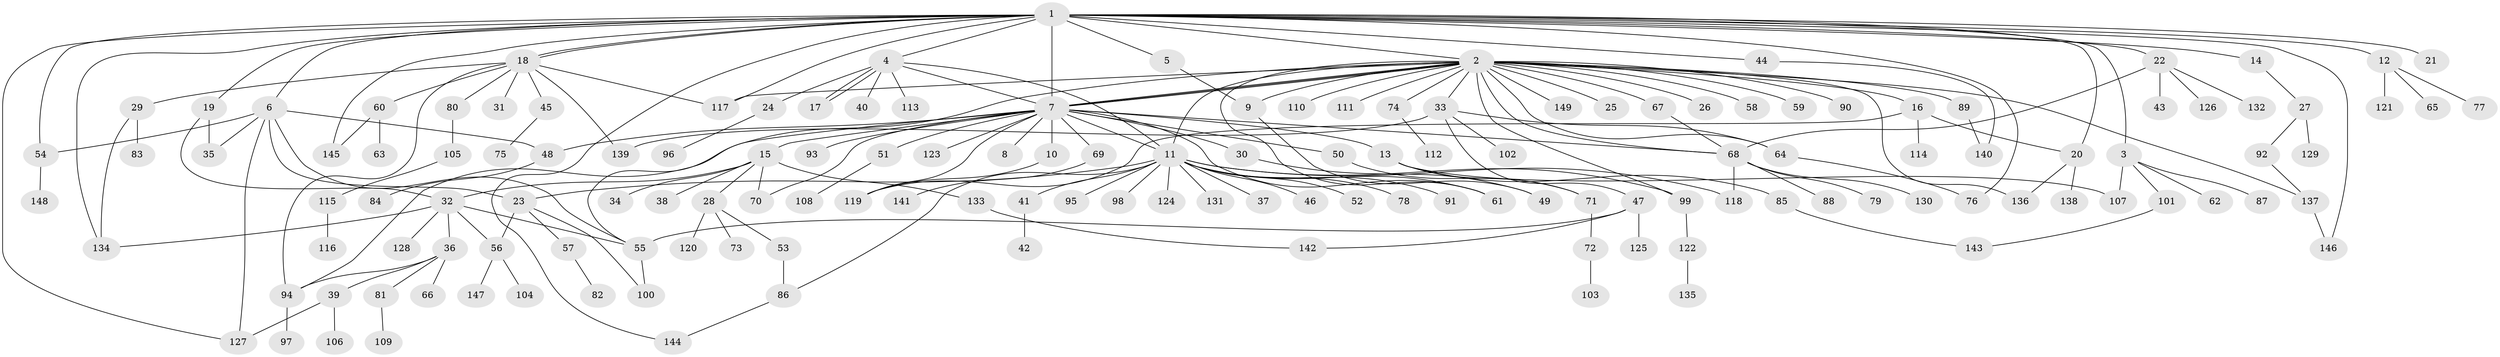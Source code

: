 // coarse degree distribution, {14: 0.011235955056179775, 1: 0.5955056179775281, 34: 0.011235955056179775, 2: 0.21348314606741572, 13: 0.011235955056179775, 5: 0.02247191011235955, 6: 0.0449438202247191, 4: 0.0449438202247191, 9: 0.02247191011235955, 3: 0.02247191011235955}
// Generated by graph-tools (version 1.1) at 2025/50/03/04/25 21:50:01]
// undirected, 149 vertices, 201 edges
graph export_dot {
graph [start="1"]
  node [color=gray90,style=filled];
  1;
  2;
  3;
  4;
  5;
  6;
  7;
  8;
  9;
  10;
  11;
  12;
  13;
  14;
  15;
  16;
  17;
  18;
  19;
  20;
  21;
  22;
  23;
  24;
  25;
  26;
  27;
  28;
  29;
  30;
  31;
  32;
  33;
  34;
  35;
  36;
  37;
  38;
  39;
  40;
  41;
  42;
  43;
  44;
  45;
  46;
  47;
  48;
  49;
  50;
  51;
  52;
  53;
  54;
  55;
  56;
  57;
  58;
  59;
  60;
  61;
  62;
  63;
  64;
  65;
  66;
  67;
  68;
  69;
  70;
  71;
  72;
  73;
  74;
  75;
  76;
  77;
  78;
  79;
  80;
  81;
  82;
  83;
  84;
  85;
  86;
  87;
  88;
  89;
  90;
  91;
  92;
  93;
  94;
  95;
  96;
  97;
  98;
  99;
  100;
  101;
  102;
  103;
  104;
  105;
  106;
  107;
  108;
  109;
  110;
  111;
  112;
  113;
  114;
  115;
  116;
  117;
  118;
  119;
  120;
  121;
  122;
  123;
  124;
  125;
  126;
  127;
  128;
  129;
  130;
  131;
  132;
  133;
  134;
  135;
  136;
  137;
  138;
  139;
  140;
  141;
  142;
  143;
  144;
  145;
  146;
  147;
  148;
  149;
  1 -- 2;
  1 -- 3;
  1 -- 4;
  1 -- 5;
  1 -- 6;
  1 -- 7;
  1 -- 12;
  1 -- 14;
  1 -- 18;
  1 -- 18;
  1 -- 19;
  1 -- 20;
  1 -- 21;
  1 -- 22;
  1 -- 44;
  1 -- 54;
  1 -- 76;
  1 -- 117;
  1 -- 127;
  1 -- 134;
  1 -- 144;
  1 -- 145;
  1 -- 146;
  2 -- 7;
  2 -- 7;
  2 -- 7;
  2 -- 9;
  2 -- 11;
  2 -- 16;
  2 -- 25;
  2 -- 26;
  2 -- 33;
  2 -- 55;
  2 -- 58;
  2 -- 59;
  2 -- 61;
  2 -- 64;
  2 -- 67;
  2 -- 68;
  2 -- 74;
  2 -- 89;
  2 -- 90;
  2 -- 99;
  2 -- 110;
  2 -- 111;
  2 -- 117;
  2 -- 136;
  2 -- 137;
  2 -- 149;
  3 -- 62;
  3 -- 87;
  3 -- 101;
  3 -- 107;
  4 -- 7;
  4 -- 11;
  4 -- 17;
  4 -- 17;
  4 -- 24;
  4 -- 40;
  4 -- 113;
  5 -- 9;
  6 -- 23;
  6 -- 35;
  6 -- 48;
  6 -- 54;
  6 -- 55;
  6 -- 127;
  7 -- 8;
  7 -- 10;
  7 -- 11;
  7 -- 13;
  7 -- 15;
  7 -- 30;
  7 -- 48;
  7 -- 50;
  7 -- 51;
  7 -- 61;
  7 -- 68;
  7 -- 69;
  7 -- 70;
  7 -- 93;
  7 -- 94;
  7 -- 119;
  7 -- 123;
  9 -- 49;
  10 -- 119;
  11 -- 23;
  11 -- 37;
  11 -- 41;
  11 -- 46;
  11 -- 52;
  11 -- 61;
  11 -- 78;
  11 -- 86;
  11 -- 91;
  11 -- 95;
  11 -- 98;
  11 -- 99;
  11 -- 118;
  11 -- 124;
  11 -- 131;
  12 -- 65;
  12 -- 77;
  12 -- 121;
  13 -- 71;
  13 -- 85;
  13 -- 107;
  14 -- 27;
  15 -- 28;
  15 -- 32;
  15 -- 34;
  15 -- 38;
  15 -- 70;
  15 -- 133;
  16 -- 20;
  16 -- 114;
  16 -- 119;
  18 -- 29;
  18 -- 31;
  18 -- 45;
  18 -- 60;
  18 -- 80;
  18 -- 94;
  18 -- 117;
  18 -- 139;
  19 -- 32;
  19 -- 35;
  20 -- 136;
  20 -- 138;
  22 -- 43;
  22 -- 68;
  22 -- 126;
  22 -- 132;
  23 -- 56;
  23 -- 57;
  23 -- 100;
  24 -- 96;
  27 -- 92;
  27 -- 129;
  28 -- 53;
  28 -- 73;
  28 -- 120;
  29 -- 83;
  29 -- 134;
  30 -- 49;
  32 -- 36;
  32 -- 55;
  32 -- 56;
  32 -- 128;
  32 -- 134;
  33 -- 47;
  33 -- 64;
  33 -- 102;
  33 -- 139;
  36 -- 39;
  36 -- 66;
  36 -- 81;
  36 -- 94;
  39 -- 106;
  39 -- 127;
  41 -- 42;
  44 -- 140;
  45 -- 75;
  47 -- 55;
  47 -- 125;
  47 -- 142;
  48 -- 84;
  50 -- 71;
  51 -- 108;
  53 -- 86;
  54 -- 148;
  55 -- 100;
  56 -- 104;
  56 -- 147;
  57 -- 82;
  60 -- 63;
  60 -- 145;
  64 -- 76;
  67 -- 68;
  68 -- 79;
  68 -- 88;
  68 -- 118;
  68 -- 130;
  69 -- 141;
  71 -- 72;
  72 -- 103;
  74 -- 112;
  80 -- 105;
  81 -- 109;
  85 -- 143;
  86 -- 144;
  89 -- 140;
  92 -- 137;
  94 -- 97;
  99 -- 122;
  101 -- 143;
  105 -- 115;
  115 -- 116;
  122 -- 135;
  133 -- 142;
  137 -- 146;
}
